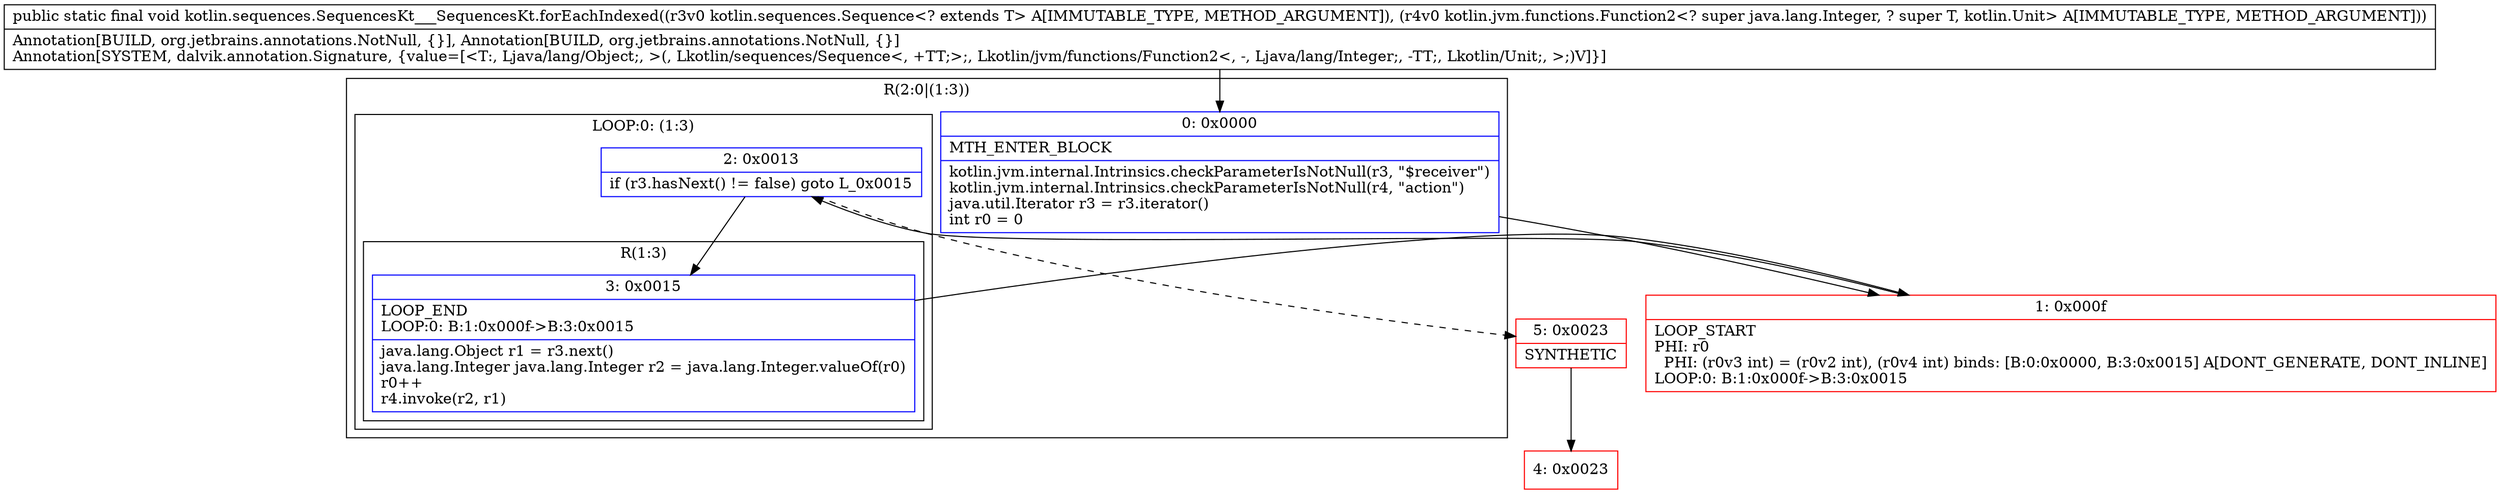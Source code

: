 digraph "CFG forkotlin.sequences.SequencesKt___SequencesKt.forEachIndexed(Lkotlin\/sequences\/Sequence;Lkotlin\/jvm\/functions\/Function2;)V" {
subgraph cluster_Region_363690406 {
label = "R(2:0|(1:3))";
node [shape=record,color=blue];
Node_0 [shape=record,label="{0\:\ 0x0000|MTH_ENTER_BLOCK\l|kotlin.jvm.internal.Intrinsics.checkParameterIsNotNull(r3, \"$receiver\")\lkotlin.jvm.internal.Intrinsics.checkParameterIsNotNull(r4, \"action\")\ljava.util.Iterator r3 = r3.iterator()\lint r0 = 0\l}"];
subgraph cluster_LoopRegion_2036438057 {
label = "LOOP:0: (1:3)";
node [shape=record,color=blue];
Node_2 [shape=record,label="{2\:\ 0x0013|if (r3.hasNext() != false) goto L_0x0015\l}"];
subgraph cluster_Region_613176732 {
label = "R(1:3)";
node [shape=record,color=blue];
Node_3 [shape=record,label="{3\:\ 0x0015|LOOP_END\lLOOP:0: B:1:0x000f\-\>B:3:0x0015\l|java.lang.Object r1 = r3.next()\ljava.lang.Integer java.lang.Integer r2 = java.lang.Integer.valueOf(r0)\lr0++\lr4.invoke(r2, r1)\l}"];
}
}
}
Node_1 [shape=record,color=red,label="{1\:\ 0x000f|LOOP_START\lPHI: r0 \l  PHI: (r0v3 int) = (r0v2 int), (r0v4 int) binds: [B:0:0x0000, B:3:0x0015] A[DONT_GENERATE, DONT_INLINE]\lLOOP:0: B:1:0x000f\-\>B:3:0x0015\l}"];
Node_4 [shape=record,color=red,label="{4\:\ 0x0023}"];
Node_5 [shape=record,color=red,label="{5\:\ 0x0023|SYNTHETIC\l}"];
MethodNode[shape=record,label="{public static final void kotlin.sequences.SequencesKt___SequencesKt.forEachIndexed((r3v0 kotlin.sequences.Sequence\<? extends T\> A[IMMUTABLE_TYPE, METHOD_ARGUMENT]), (r4v0 kotlin.jvm.functions.Function2\<? super java.lang.Integer, ? super T, kotlin.Unit\> A[IMMUTABLE_TYPE, METHOD_ARGUMENT]))  | Annotation[BUILD, org.jetbrains.annotations.NotNull, \{\}], Annotation[BUILD, org.jetbrains.annotations.NotNull, \{\}]\lAnnotation[SYSTEM, dalvik.annotation.Signature, \{value=[\<T:, Ljava\/lang\/Object;, \>(, Lkotlin\/sequences\/Sequence\<, +TT;\>;, Lkotlin\/jvm\/functions\/Function2\<, \-, Ljava\/lang\/Integer;, \-TT;, Lkotlin\/Unit;, \>;)V]\}]\l}"];
MethodNode -> Node_0;
Node_0 -> Node_1;
Node_2 -> Node_3;
Node_2 -> Node_5[style=dashed];
Node_3 -> Node_1;
Node_1 -> Node_2;
Node_5 -> Node_4;
}

